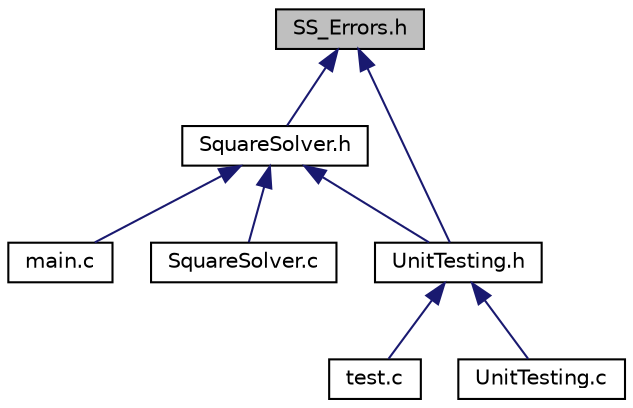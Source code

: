 digraph "SS_Errors.h"
{
 // LATEX_PDF_SIZE
  edge [fontname="Helvetica",fontsize="10",labelfontname="Helvetica",labelfontsize="10"];
  node [fontname="Helvetica",fontsize="10",shape=record];
  Node1 [label="SS_Errors.h",height=0.2,width=0.4,color="black", fillcolor="grey75", style="filled", fontcolor="black",tooltip="Header file containing errors enumeration."];
  Node1 -> Node2 [dir="back",color="midnightblue",fontsize="10",style="solid",fontname="Helvetica"];
  Node2 [label="SquareSolver.h",height=0.2,width=0.4,color="black", fillcolor="white", style="filled",URL="$SquareSolver_8h.html",tooltip="Header file with structs and functions for solving square equations."];
  Node2 -> Node3 [dir="back",color="midnightblue",fontsize="10",style="solid",fontname="Helvetica"];
  Node3 [label="main.c",height=0.2,width=0.4,color="black", fillcolor="white", style="filled",URL="$main_8c.html",tooltip="Source file containing main function."];
  Node2 -> Node4 [dir="back",color="midnightblue",fontsize="10",style="solid",fontname="Helvetica"];
  Node4 [label="SquareSolver.c",height=0.2,width=0.4,color="black", fillcolor="white", style="filled",URL="$SquareSolver_8c.html",tooltip="Source file containing definitions of functions from SquareSolver.h."];
  Node2 -> Node5 [dir="back",color="midnightblue",fontsize="10",style="solid",fontname="Helvetica"];
  Node5 [label="UnitTesting.h",height=0.2,width=0.4,color="black", fillcolor="white", style="filled",URL="$UnitTesting_8h.html",tooltip="Header file containing functions for SquareSolve() function unit testing."];
  Node5 -> Node6 [dir="back",color="midnightblue",fontsize="10",style="solid",fontname="Helvetica"];
  Node6 [label="test.c",height=0.2,width=0.4,color="black", fillcolor="white", style="filled",URL="$test_8c.html",tooltip="Source file containing main function (for unit testing)"];
  Node5 -> Node7 [dir="back",color="midnightblue",fontsize="10",style="solid",fontname="Helvetica"];
  Node7 [label="UnitTesting.c",height=0.2,width=0.4,color="black", fillcolor="white", style="filled",URL="$UnitTesting_8c.html",tooltip="Source file containing definitions of functions from UnitTesting.h."];
  Node1 -> Node5 [dir="back",color="midnightblue",fontsize="10",style="solid",fontname="Helvetica"];
}
